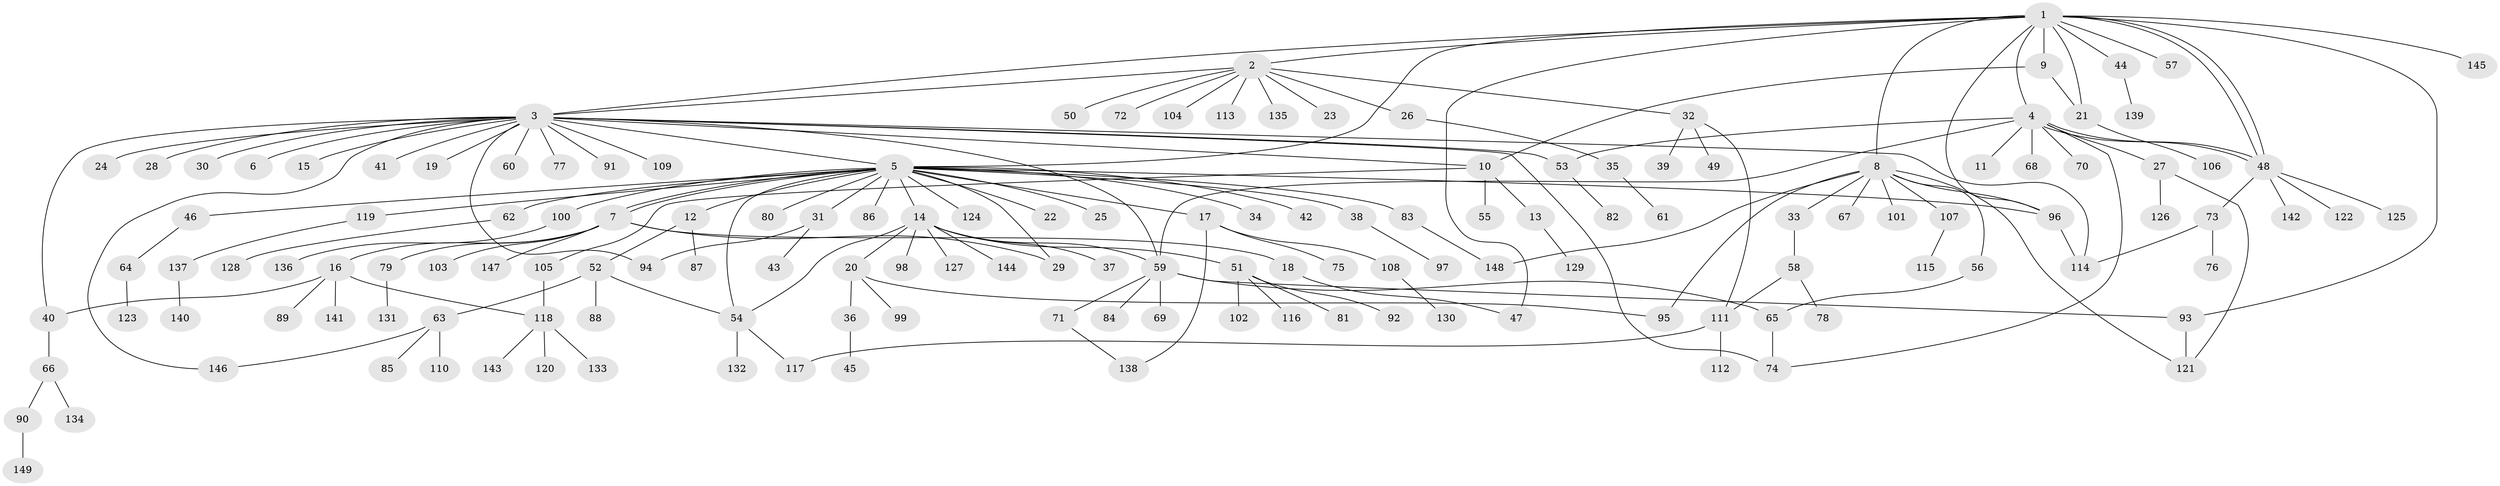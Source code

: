 // Generated by graph-tools (version 1.1) at 2025/25/03/09/25 03:25:55]
// undirected, 149 vertices, 182 edges
graph export_dot {
graph [start="1"]
  node [color=gray90,style=filled];
  1;
  2;
  3;
  4;
  5;
  6;
  7;
  8;
  9;
  10;
  11;
  12;
  13;
  14;
  15;
  16;
  17;
  18;
  19;
  20;
  21;
  22;
  23;
  24;
  25;
  26;
  27;
  28;
  29;
  30;
  31;
  32;
  33;
  34;
  35;
  36;
  37;
  38;
  39;
  40;
  41;
  42;
  43;
  44;
  45;
  46;
  47;
  48;
  49;
  50;
  51;
  52;
  53;
  54;
  55;
  56;
  57;
  58;
  59;
  60;
  61;
  62;
  63;
  64;
  65;
  66;
  67;
  68;
  69;
  70;
  71;
  72;
  73;
  74;
  75;
  76;
  77;
  78;
  79;
  80;
  81;
  82;
  83;
  84;
  85;
  86;
  87;
  88;
  89;
  90;
  91;
  92;
  93;
  94;
  95;
  96;
  97;
  98;
  99;
  100;
  101;
  102;
  103;
  104;
  105;
  106;
  107;
  108;
  109;
  110;
  111;
  112;
  113;
  114;
  115;
  116;
  117;
  118;
  119;
  120;
  121;
  122;
  123;
  124;
  125;
  126;
  127;
  128;
  129;
  130;
  131;
  132;
  133;
  134;
  135;
  136;
  137;
  138;
  139;
  140;
  141;
  142;
  143;
  144;
  145;
  146;
  147;
  148;
  149;
  1 -- 2;
  1 -- 3;
  1 -- 4;
  1 -- 5;
  1 -- 8;
  1 -- 9;
  1 -- 21;
  1 -- 44;
  1 -- 47;
  1 -- 48;
  1 -- 48;
  1 -- 57;
  1 -- 93;
  1 -- 96;
  1 -- 145;
  2 -- 3;
  2 -- 23;
  2 -- 26;
  2 -- 32;
  2 -- 50;
  2 -- 72;
  2 -- 104;
  2 -- 113;
  2 -- 135;
  3 -- 5;
  3 -- 6;
  3 -- 10;
  3 -- 15;
  3 -- 19;
  3 -- 24;
  3 -- 28;
  3 -- 30;
  3 -- 40;
  3 -- 41;
  3 -- 53;
  3 -- 59;
  3 -- 60;
  3 -- 74;
  3 -- 77;
  3 -- 91;
  3 -- 94;
  3 -- 109;
  3 -- 114;
  3 -- 146;
  4 -- 11;
  4 -- 27;
  4 -- 48;
  4 -- 48;
  4 -- 53;
  4 -- 59;
  4 -- 68;
  4 -- 70;
  4 -- 74;
  5 -- 7;
  5 -- 7;
  5 -- 12;
  5 -- 14;
  5 -- 17;
  5 -- 22;
  5 -- 25;
  5 -- 29;
  5 -- 31;
  5 -- 34;
  5 -- 38;
  5 -- 42;
  5 -- 46;
  5 -- 54;
  5 -- 62;
  5 -- 80;
  5 -- 83;
  5 -- 86;
  5 -- 96;
  5 -- 100;
  5 -- 119;
  5 -- 124;
  7 -- 16;
  7 -- 18;
  7 -- 29;
  7 -- 79;
  7 -- 103;
  7 -- 147;
  8 -- 33;
  8 -- 56;
  8 -- 67;
  8 -- 95;
  8 -- 96;
  8 -- 101;
  8 -- 107;
  8 -- 121;
  8 -- 148;
  9 -- 10;
  9 -- 21;
  10 -- 13;
  10 -- 55;
  10 -- 105;
  12 -- 52;
  12 -- 87;
  13 -- 129;
  14 -- 20;
  14 -- 37;
  14 -- 51;
  14 -- 54;
  14 -- 59;
  14 -- 98;
  14 -- 127;
  14 -- 144;
  16 -- 40;
  16 -- 89;
  16 -- 118;
  16 -- 141;
  17 -- 75;
  17 -- 108;
  17 -- 138;
  18 -- 47;
  20 -- 36;
  20 -- 95;
  20 -- 99;
  21 -- 106;
  26 -- 35;
  27 -- 121;
  27 -- 126;
  31 -- 43;
  31 -- 94;
  32 -- 39;
  32 -- 49;
  32 -- 111;
  33 -- 58;
  35 -- 61;
  36 -- 45;
  38 -- 97;
  40 -- 66;
  44 -- 139;
  46 -- 64;
  48 -- 73;
  48 -- 122;
  48 -- 125;
  48 -- 142;
  51 -- 81;
  51 -- 92;
  51 -- 102;
  51 -- 116;
  52 -- 54;
  52 -- 63;
  52 -- 88;
  53 -- 82;
  54 -- 117;
  54 -- 132;
  56 -- 65;
  58 -- 78;
  58 -- 111;
  59 -- 65;
  59 -- 69;
  59 -- 71;
  59 -- 84;
  59 -- 93;
  62 -- 128;
  63 -- 85;
  63 -- 110;
  63 -- 146;
  64 -- 123;
  65 -- 74;
  66 -- 90;
  66 -- 134;
  71 -- 138;
  73 -- 76;
  73 -- 114;
  79 -- 131;
  83 -- 148;
  90 -- 149;
  93 -- 121;
  96 -- 114;
  100 -- 136;
  105 -- 118;
  107 -- 115;
  108 -- 130;
  111 -- 112;
  111 -- 117;
  118 -- 120;
  118 -- 133;
  118 -- 143;
  119 -- 137;
  137 -- 140;
}
